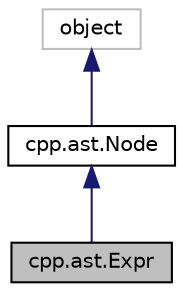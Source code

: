 digraph "cpp.ast.Expr"
{
  edge [fontname="Helvetica",fontsize="10",labelfontname="Helvetica",labelfontsize="10"];
  node [fontname="Helvetica",fontsize="10",shape=record];
  Node6 [label="cpp.ast.Expr",height=0.2,width=0.4,color="black", fillcolor="grey75", style="filled", fontcolor="black"];
  Node7 -> Node6 [dir="back",color="midnightblue",fontsize="10",style="solid"];
  Node7 [label="cpp.ast.Node",height=0.2,width=0.4,color="black", fillcolor="white", style="filled",URL="$classcpp_1_1ast_1_1Node.html"];
  Node8 -> Node7 [dir="back",color="midnightblue",fontsize="10",style="solid"];
  Node8 [label="object",height=0.2,width=0.4,color="grey75", fillcolor="white", style="filled"];
}
